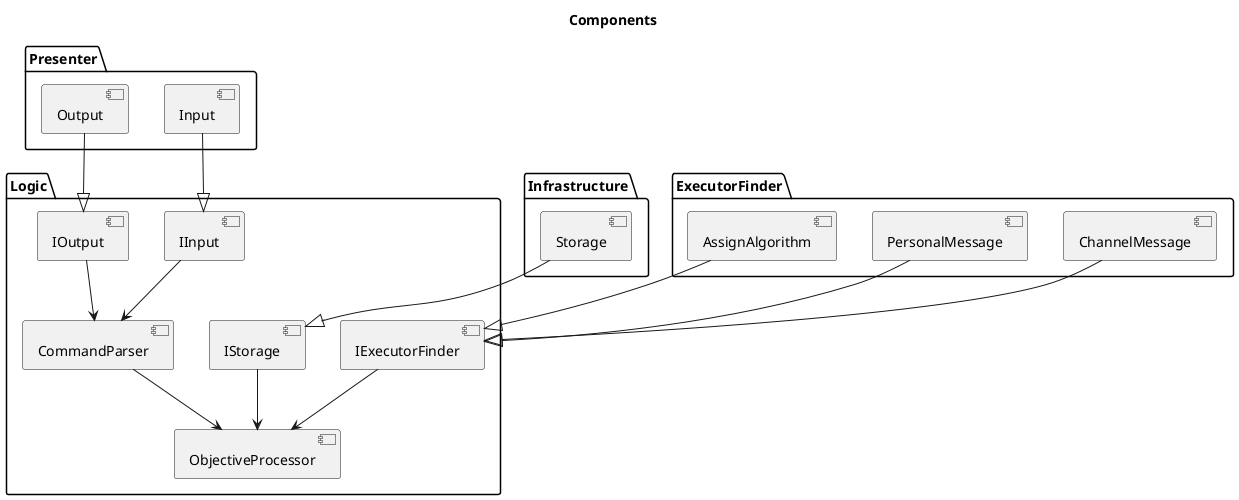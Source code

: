 @startuml Components
    Title Components

    package "Presenter"{
        [Input]
        [Output]
    }

    package "Logic"{
        [IInput]
        [IOutput]
        [CommandParser]
        [IExecutorFinder]
        [IStorage]
        [ObjectiveProcessor]
    }

    package "Infrastructure"{
        [Storage]
    }

    package "ExecutorFinder"{
        [ChannelMessage]
        [PersonalMessage]
        [AssignAlgorithm]
    }

    [Input] --|> [IInput]
    [Output] --|> [IOutput]

    [IInput] --> [CommandParser] 
    [IOutput] --> [CommandParser]
    [CommandParser] --> [ObjectiveProcessor]
    [IExecutorFinder] --> [ObjectiveProcessor]
    [IStorage] --> [ObjectiveProcessor]
    

    [ChannelMessage] --|> [IExecutorFinder]
    [PersonalMessage] --|> [IExecutorFinder]
    [AssignAlgorithm] --|> [IExecutorFinder]

    [Storage] --|> [IStorage]
@enduml